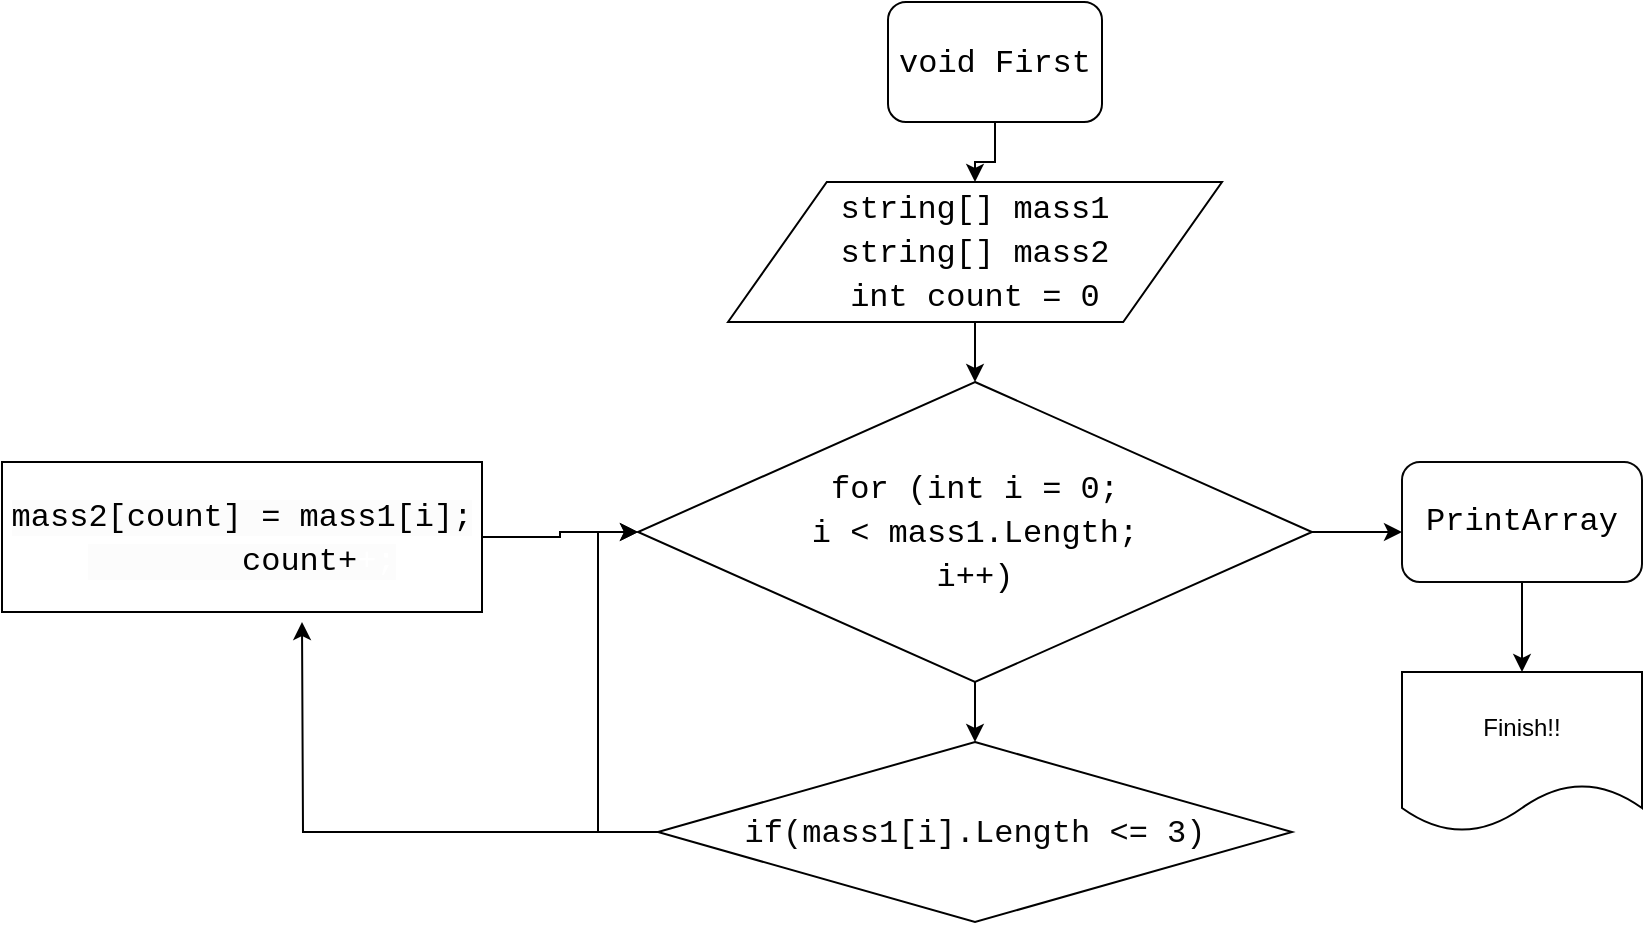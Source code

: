 <mxfile version="12.2.4" pages="1"><diagram id="1UvVw3CWveHfqteuWVEn" name="Page-1"><mxGraphModel dx="742" dy="279" grid="1" gridSize="10" guides="1" tooltips="1" connect="1" arrows="1" fold="1" page="1" pageScale="1" pageWidth="827" pageHeight="1169" math="0" shadow="0"><root><mxCell id="0"/><mxCell id="1" parent="0"/><mxCell id="13" value="" style="edgeStyle=orthogonalEdgeStyle;rounded=0;orthogonalLoop=1;jettySize=auto;html=1;" parent="1" source="4" target="5" edge="1"><mxGeometry relative="1" as="geometry"/></mxCell><mxCell id="4" value="&lt;div style=&quot;font-family: &amp;#34;consolas&amp;#34; , &amp;#34;courier new&amp;#34; , monospace ; font-size: 16px ; line-height: 22px ; white-space: pre&quot;&gt;&lt;font style=&quot;background-color: rgb(255 , 255 , 255)&quot;&gt;void First&lt;/font&gt;&lt;/div&gt;" style="rounded=1;whiteSpace=wrap;html=1;" parent="1" vertex="1"><mxGeometry x="493" y="10" width="107" height="60" as="geometry"/></mxCell><mxCell id="14" value="" style="edgeStyle=orthogonalEdgeStyle;rounded=0;orthogonalLoop=1;jettySize=auto;html=1;" parent="1" source="5" target="12" edge="1"><mxGeometry relative="1" as="geometry"/></mxCell><mxCell id="5" value="&lt;div style=&quot;font-family: &amp;#34;consolas&amp;#34; , &amp;#34;courier new&amp;#34; , monospace ; font-size: 16px ; line-height: 22px ; white-space: pre&quot;&gt;&lt;span style=&quot;background-color: rgb(255 , 255 , 255)&quot;&gt;string[] mass1&lt;/span&gt;&lt;/div&gt;&lt;div style=&quot;font-family: &amp;#34;consolas&amp;#34; , &amp;#34;courier new&amp;#34; , monospace ; font-size: 16px ; line-height: 22px ; white-space: pre&quot;&gt;&lt;div style=&quot;font-family: &amp;#34;consolas&amp;#34; , &amp;#34;courier new&amp;#34; , monospace ; line-height: 22px&quot;&gt;&lt;span style=&quot;background-color: rgb(255 , 255 , 255)&quot;&gt;string[] mass2&lt;/span&gt;&lt;/div&gt;&lt;div style=&quot;font-family: &amp;#34;consolas&amp;#34; , &amp;#34;courier new&amp;#34; , monospace ; line-height: 22px&quot;&gt;&lt;div style=&quot;font-family: &amp;#34;consolas&amp;#34; , &amp;#34;courier new&amp;#34; , monospace ; line-height: 22px&quot;&gt;&lt;span style=&quot;background-color: rgb(255 , 255 , 255)&quot;&gt;int count = 0&lt;/span&gt;&lt;/div&gt;&lt;/div&gt;&lt;/div&gt;" style="shape=parallelogram;perimeter=parallelogramPerimeter;whiteSpace=wrap;html=1;" parent="1" vertex="1"><mxGeometry x="413" y="100" width="247" height="70" as="geometry"/></mxCell><mxCell id="16" style="edgeStyle=orthogonalEdgeStyle;rounded=0;orthogonalLoop=1;jettySize=auto;html=1;" parent="1" source="9" edge="1"><mxGeometry relative="1" as="geometry"><mxPoint x="200" y="320" as="targetPoint"/></mxGeometry></mxCell><mxCell id="18" style="edgeStyle=orthogonalEdgeStyle;rounded=0;orthogonalLoop=1;jettySize=auto;html=1;exitX=0;exitY=0.5;exitDx=0;exitDy=0;entryX=0;entryY=0.5;entryDx=0;entryDy=0;" parent="1" source="9" target="12" edge="1"><mxGeometry relative="1" as="geometry"/></mxCell><mxCell id="9" value="&lt;div style=&quot;font-family: &amp;#34;consolas&amp;#34; , &amp;#34;courier new&amp;#34; , monospace ; font-size: 16px ; line-height: 22px ; white-space: pre&quot;&gt;&lt;font color=&quot;#050505&quot; style=&quot;background-color: rgb(255 , 255 , 255)&quot;&gt;if(mass1[i].Length &amp;lt;= 3)&lt;/font&gt;&lt;/div&gt;" style="rhombus;whiteSpace=wrap;html=1;" parent="1" vertex="1"><mxGeometry x="378" y="380" width="317" height="90" as="geometry"/></mxCell><mxCell id="19" value="" style="edgeStyle=orthogonalEdgeStyle;rounded=0;orthogonalLoop=1;jettySize=auto;html=1;" parent="1" source="11" target="12" edge="1"><mxGeometry relative="1" as="geometry"/></mxCell><mxCell id="11" value="&lt;div style=&quot;font-family: &amp;#34;consolas&amp;#34; , &amp;#34;courier new&amp;#34; , monospace ; font-size: 16px ; line-height: 22px ; white-space: pre&quot;&gt;&lt;div&gt;&lt;font style=&quot;background-color: rgb(252 , 252 , 252)&quot;&gt;mass2[count] = mass1[i];&lt;/font&gt;&lt;/div&gt;&lt;div&gt;&lt;font style=&quot;background-color: rgb(252 , 252 , 252)&quot;&gt;&amp;nbsp; &amp;nbsp; &amp;nbsp; &amp;nbsp; count+&lt;/font&gt;&lt;font color=&quot;#ffffff&quot; style=&quot;background-color: rgb(252 , 252 , 252)&quot;&gt;+;&lt;/font&gt;&lt;/div&gt;&lt;/div&gt;" style="rounded=0;whiteSpace=wrap;html=1;" parent="1" vertex="1"><mxGeometry x="50" y="240" width="240" height="75" as="geometry"/></mxCell><mxCell id="15" value="" style="edgeStyle=orthogonalEdgeStyle;rounded=0;orthogonalLoop=1;jettySize=auto;html=1;" parent="1" source="12" target="9" edge="1"><mxGeometry relative="1" as="geometry"/></mxCell><mxCell id="20" style="edgeStyle=orthogonalEdgeStyle;rounded=0;orthogonalLoop=1;jettySize=auto;html=1;exitX=1;exitY=0.5;exitDx=0;exitDy=0;" parent="1" source="12" edge="1"><mxGeometry relative="1" as="geometry"><mxPoint x="750" y="275" as="targetPoint"/></mxGeometry></mxCell><mxCell id="12" value="&lt;div style=&quot;font-family: &amp;#34;consolas&amp;#34; , &amp;#34;courier new&amp;#34; , monospace ; font-size: 16px ; line-height: 22px ; white-space: pre&quot;&gt;&lt;span style=&quot;background-color: rgb(255 , 255 , 255)&quot;&gt;for (int i = 0;&lt;/span&gt;&lt;/div&gt;&lt;div style=&quot;font-family: &amp;#34;consolas&amp;#34; , &amp;#34;courier new&amp;#34; , monospace ; font-size: 16px ; line-height: 22px ; white-space: pre&quot;&gt;&lt;span style=&quot;background-color: rgb(255 , 255 , 255)&quot;&gt; i &amp;lt; mass1.Length; &lt;/span&gt;&lt;/div&gt;&lt;div style=&quot;font-family: &amp;#34;consolas&amp;#34; , &amp;#34;courier new&amp;#34; , monospace ; font-size: 16px ; line-height: 22px ; white-space: pre&quot;&gt;&lt;span style=&quot;background-color: rgb(255 , 255 , 255)&quot;&gt;i++)&lt;/span&gt;&lt;/div&gt;" style="rhombus;whiteSpace=wrap;html=1;" parent="1" vertex="1"><mxGeometry x="368" y="200" width="337" height="150" as="geometry"/></mxCell><mxCell id="22" value="Finish!!" style="shape=document;whiteSpace=wrap;html=1;boundedLbl=1;" parent="1" vertex="1"><mxGeometry x="750" y="345" width="120" height="80" as="geometry"/></mxCell><mxCell id="26" value="" style="edgeStyle=orthogonalEdgeStyle;rounded=0;orthogonalLoop=1;jettySize=auto;html=1;" edge="1" parent="1" source="24" target="22"><mxGeometry relative="1" as="geometry"/></mxCell><mxCell id="24" value="&lt;span style=&quot;font-family: &amp;#34;consolas&amp;#34; , &amp;#34;courier new&amp;#34; , monospace ; font-size: 16px ; white-space: pre ; background-color: rgb(255 , 255 , 255)&quot;&gt;PrintArray&lt;/span&gt;" style="rounded=1;whiteSpace=wrap;html=1;strokeColor=#050505;fillColor=#FFFFFF;" parent="1" vertex="1"><mxGeometry x="750" y="240" width="120" height="60" as="geometry"/></mxCell></root></mxGraphModel></diagram></mxfile>